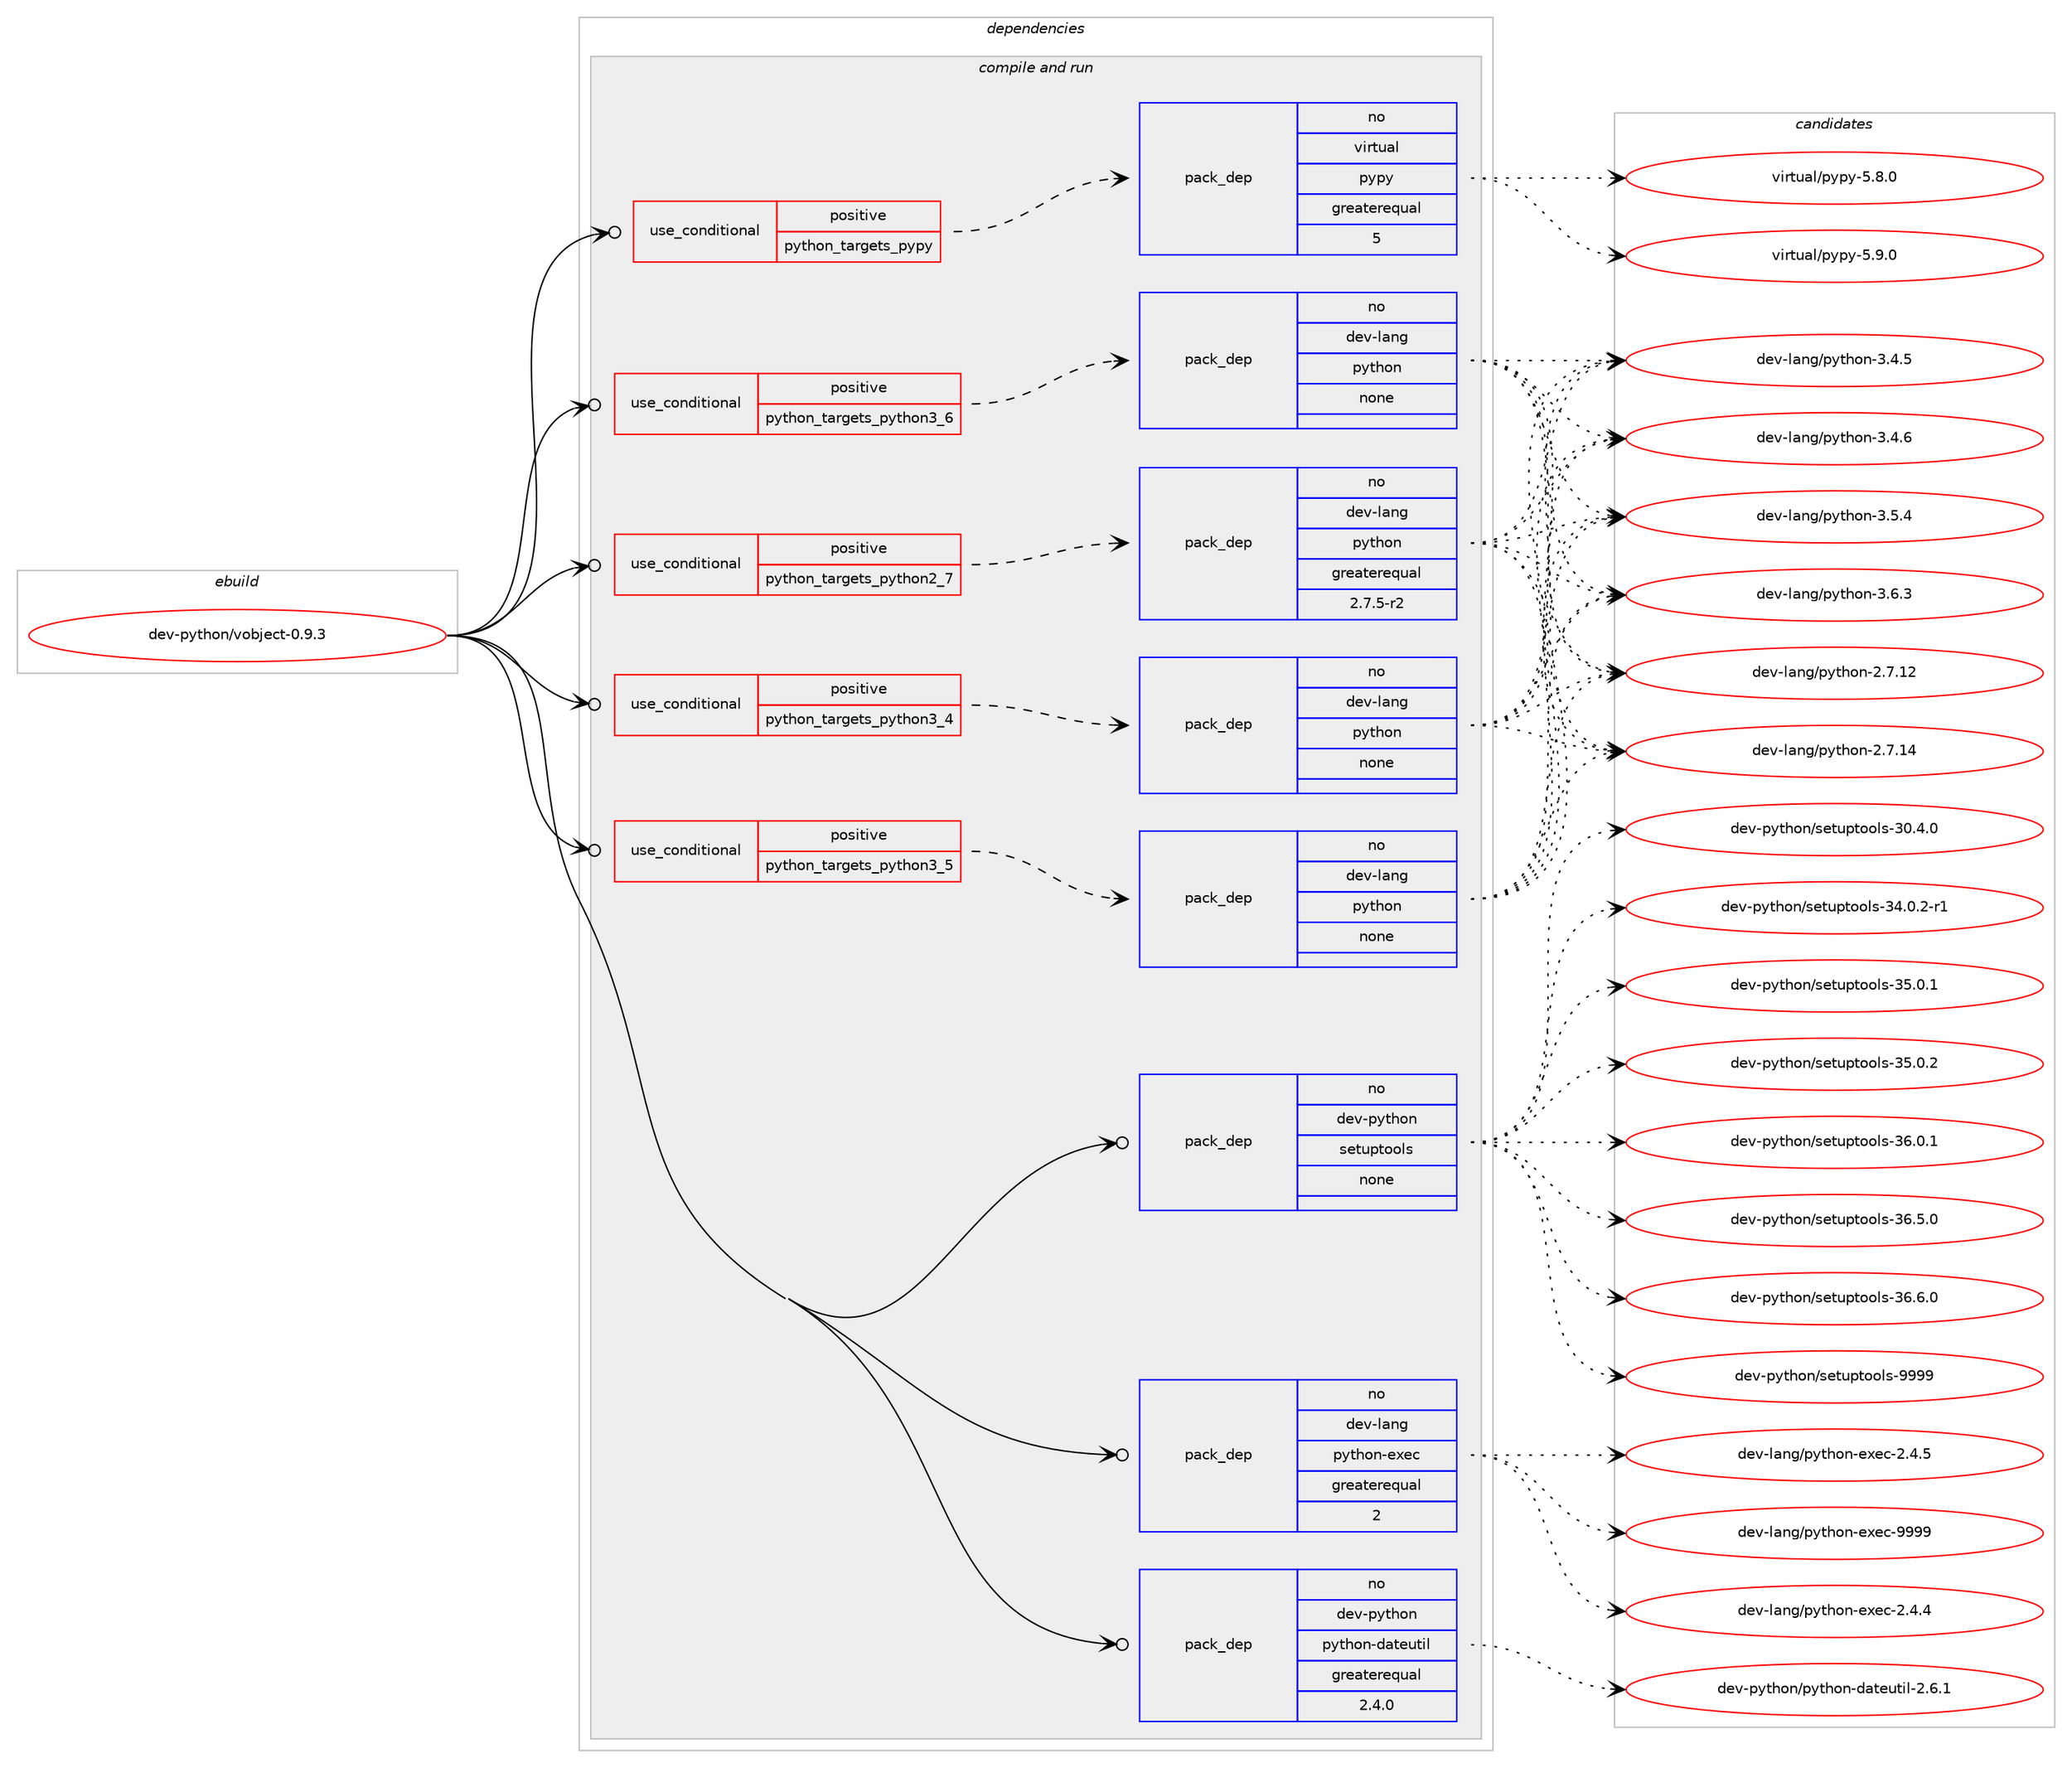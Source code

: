 digraph prolog {

# *************
# Graph options
# *************

newrank=true;
concentrate=true;
compound=true;
graph [rankdir=LR,fontname=Helvetica,fontsize=10,ranksep=1.5];#, ranksep=2.5, nodesep=0.2];
edge  [arrowhead=vee];
node  [fontname=Helvetica,fontsize=10];

# **********
# The ebuild
# **********

subgraph cluster_leftcol {
color=gray;
rank=same;
label=<<i>ebuild</i>>;
id [label="dev-python/vobject-0.9.3", color=red, width=4, href="../dev-python/vobject-0.9.3.svg"];
}

# ****************
# The dependencies
# ****************

subgraph cluster_midcol {
color=gray;
label=<<i>dependencies</i>>;
subgraph cluster_compile {
fillcolor="#eeeeee";
style=filled;
label=<<i>compile</i>>;
}
subgraph cluster_compileandrun {
fillcolor="#eeeeee";
style=filled;
label=<<i>compile and run</i>>;
subgraph cond43515 {
dependency193049 [label=<<TABLE BORDER="0" CELLBORDER="1" CELLSPACING="0" CELLPADDING="4"><TR><TD ROWSPAN="3" CELLPADDING="10">use_conditional</TD></TR><TR><TD>positive</TD></TR><TR><TD>python_targets_pypy</TD></TR></TABLE>>, shape=none, color=red];
subgraph pack145572 {
dependency193050 [label=<<TABLE BORDER="0" CELLBORDER="1" CELLSPACING="0" CELLPADDING="4" WIDTH="220"><TR><TD ROWSPAN="6" CELLPADDING="30">pack_dep</TD></TR><TR><TD WIDTH="110">no</TD></TR><TR><TD>virtual</TD></TR><TR><TD>pypy</TD></TR><TR><TD>greaterequal</TD></TR><TR><TD>5</TD></TR></TABLE>>, shape=none, color=blue];
}
dependency193049:e -> dependency193050:w [weight=20,style="dashed",arrowhead="vee"];
}
id:e -> dependency193049:w [weight=20,style="solid",arrowhead="odotvee"];
subgraph cond43516 {
dependency193051 [label=<<TABLE BORDER="0" CELLBORDER="1" CELLSPACING="0" CELLPADDING="4"><TR><TD ROWSPAN="3" CELLPADDING="10">use_conditional</TD></TR><TR><TD>positive</TD></TR><TR><TD>python_targets_python2_7</TD></TR></TABLE>>, shape=none, color=red];
subgraph pack145573 {
dependency193052 [label=<<TABLE BORDER="0" CELLBORDER="1" CELLSPACING="0" CELLPADDING="4" WIDTH="220"><TR><TD ROWSPAN="6" CELLPADDING="30">pack_dep</TD></TR><TR><TD WIDTH="110">no</TD></TR><TR><TD>dev-lang</TD></TR><TR><TD>python</TD></TR><TR><TD>greaterequal</TD></TR><TR><TD>2.7.5-r2</TD></TR></TABLE>>, shape=none, color=blue];
}
dependency193051:e -> dependency193052:w [weight=20,style="dashed",arrowhead="vee"];
}
id:e -> dependency193051:w [weight=20,style="solid",arrowhead="odotvee"];
subgraph cond43517 {
dependency193053 [label=<<TABLE BORDER="0" CELLBORDER="1" CELLSPACING="0" CELLPADDING="4"><TR><TD ROWSPAN="3" CELLPADDING="10">use_conditional</TD></TR><TR><TD>positive</TD></TR><TR><TD>python_targets_python3_4</TD></TR></TABLE>>, shape=none, color=red];
subgraph pack145574 {
dependency193054 [label=<<TABLE BORDER="0" CELLBORDER="1" CELLSPACING="0" CELLPADDING="4" WIDTH="220"><TR><TD ROWSPAN="6" CELLPADDING="30">pack_dep</TD></TR><TR><TD WIDTH="110">no</TD></TR><TR><TD>dev-lang</TD></TR><TR><TD>python</TD></TR><TR><TD>none</TD></TR><TR><TD></TD></TR></TABLE>>, shape=none, color=blue];
}
dependency193053:e -> dependency193054:w [weight=20,style="dashed",arrowhead="vee"];
}
id:e -> dependency193053:w [weight=20,style="solid",arrowhead="odotvee"];
subgraph cond43518 {
dependency193055 [label=<<TABLE BORDER="0" CELLBORDER="1" CELLSPACING="0" CELLPADDING="4"><TR><TD ROWSPAN="3" CELLPADDING="10">use_conditional</TD></TR><TR><TD>positive</TD></TR><TR><TD>python_targets_python3_5</TD></TR></TABLE>>, shape=none, color=red];
subgraph pack145575 {
dependency193056 [label=<<TABLE BORDER="0" CELLBORDER="1" CELLSPACING="0" CELLPADDING="4" WIDTH="220"><TR><TD ROWSPAN="6" CELLPADDING="30">pack_dep</TD></TR><TR><TD WIDTH="110">no</TD></TR><TR><TD>dev-lang</TD></TR><TR><TD>python</TD></TR><TR><TD>none</TD></TR><TR><TD></TD></TR></TABLE>>, shape=none, color=blue];
}
dependency193055:e -> dependency193056:w [weight=20,style="dashed",arrowhead="vee"];
}
id:e -> dependency193055:w [weight=20,style="solid",arrowhead="odotvee"];
subgraph cond43519 {
dependency193057 [label=<<TABLE BORDER="0" CELLBORDER="1" CELLSPACING="0" CELLPADDING="4"><TR><TD ROWSPAN="3" CELLPADDING="10">use_conditional</TD></TR><TR><TD>positive</TD></TR><TR><TD>python_targets_python3_6</TD></TR></TABLE>>, shape=none, color=red];
subgraph pack145576 {
dependency193058 [label=<<TABLE BORDER="0" CELLBORDER="1" CELLSPACING="0" CELLPADDING="4" WIDTH="220"><TR><TD ROWSPAN="6" CELLPADDING="30">pack_dep</TD></TR><TR><TD WIDTH="110">no</TD></TR><TR><TD>dev-lang</TD></TR><TR><TD>python</TD></TR><TR><TD>none</TD></TR><TR><TD></TD></TR></TABLE>>, shape=none, color=blue];
}
dependency193057:e -> dependency193058:w [weight=20,style="dashed",arrowhead="vee"];
}
id:e -> dependency193057:w [weight=20,style="solid",arrowhead="odotvee"];
subgraph pack145577 {
dependency193059 [label=<<TABLE BORDER="0" CELLBORDER="1" CELLSPACING="0" CELLPADDING="4" WIDTH="220"><TR><TD ROWSPAN="6" CELLPADDING="30">pack_dep</TD></TR><TR><TD WIDTH="110">no</TD></TR><TR><TD>dev-lang</TD></TR><TR><TD>python-exec</TD></TR><TR><TD>greaterequal</TD></TR><TR><TD>2</TD></TR></TABLE>>, shape=none, color=blue];
}
id:e -> dependency193059:w [weight=20,style="solid",arrowhead="odotvee"];
subgraph pack145578 {
dependency193060 [label=<<TABLE BORDER="0" CELLBORDER="1" CELLSPACING="0" CELLPADDING="4" WIDTH="220"><TR><TD ROWSPAN="6" CELLPADDING="30">pack_dep</TD></TR><TR><TD WIDTH="110">no</TD></TR><TR><TD>dev-python</TD></TR><TR><TD>python-dateutil</TD></TR><TR><TD>greaterequal</TD></TR><TR><TD>2.4.0</TD></TR></TABLE>>, shape=none, color=blue];
}
id:e -> dependency193060:w [weight=20,style="solid",arrowhead="odotvee"];
subgraph pack145579 {
dependency193061 [label=<<TABLE BORDER="0" CELLBORDER="1" CELLSPACING="0" CELLPADDING="4" WIDTH="220"><TR><TD ROWSPAN="6" CELLPADDING="30">pack_dep</TD></TR><TR><TD WIDTH="110">no</TD></TR><TR><TD>dev-python</TD></TR><TR><TD>setuptools</TD></TR><TR><TD>none</TD></TR><TR><TD></TD></TR></TABLE>>, shape=none, color=blue];
}
id:e -> dependency193061:w [weight=20,style="solid",arrowhead="odotvee"];
}
subgraph cluster_run {
fillcolor="#eeeeee";
style=filled;
label=<<i>run</i>>;
}
}

# **************
# The candidates
# **************

subgraph cluster_choices {
rank=same;
color=gray;
label=<<i>candidates</i>>;

subgraph choice145572 {
color=black;
nodesep=1;
choice1181051141161179710847112121112121455346564648 [label="virtual/pypy-5.8.0", color=red, width=4,href="../virtual/pypy-5.8.0.svg"];
choice1181051141161179710847112121112121455346574648 [label="virtual/pypy-5.9.0", color=red, width=4,href="../virtual/pypy-5.9.0.svg"];
dependency193050:e -> choice1181051141161179710847112121112121455346564648:w [style=dotted,weight="100"];
dependency193050:e -> choice1181051141161179710847112121112121455346574648:w [style=dotted,weight="100"];
}
subgraph choice145573 {
color=black;
nodesep=1;
choice10010111845108971101034711212111610411111045504655464950 [label="dev-lang/python-2.7.12", color=red, width=4,href="../dev-lang/python-2.7.12.svg"];
choice10010111845108971101034711212111610411111045504655464952 [label="dev-lang/python-2.7.14", color=red, width=4,href="../dev-lang/python-2.7.14.svg"];
choice100101118451089711010347112121116104111110455146524653 [label="dev-lang/python-3.4.5", color=red, width=4,href="../dev-lang/python-3.4.5.svg"];
choice100101118451089711010347112121116104111110455146524654 [label="dev-lang/python-3.4.6", color=red, width=4,href="../dev-lang/python-3.4.6.svg"];
choice100101118451089711010347112121116104111110455146534652 [label="dev-lang/python-3.5.4", color=red, width=4,href="../dev-lang/python-3.5.4.svg"];
choice100101118451089711010347112121116104111110455146544651 [label="dev-lang/python-3.6.3", color=red, width=4,href="../dev-lang/python-3.6.3.svg"];
dependency193052:e -> choice10010111845108971101034711212111610411111045504655464950:w [style=dotted,weight="100"];
dependency193052:e -> choice10010111845108971101034711212111610411111045504655464952:w [style=dotted,weight="100"];
dependency193052:e -> choice100101118451089711010347112121116104111110455146524653:w [style=dotted,weight="100"];
dependency193052:e -> choice100101118451089711010347112121116104111110455146524654:w [style=dotted,weight="100"];
dependency193052:e -> choice100101118451089711010347112121116104111110455146534652:w [style=dotted,weight="100"];
dependency193052:e -> choice100101118451089711010347112121116104111110455146544651:w [style=dotted,weight="100"];
}
subgraph choice145574 {
color=black;
nodesep=1;
choice10010111845108971101034711212111610411111045504655464950 [label="dev-lang/python-2.7.12", color=red, width=4,href="../dev-lang/python-2.7.12.svg"];
choice10010111845108971101034711212111610411111045504655464952 [label="dev-lang/python-2.7.14", color=red, width=4,href="../dev-lang/python-2.7.14.svg"];
choice100101118451089711010347112121116104111110455146524653 [label="dev-lang/python-3.4.5", color=red, width=4,href="../dev-lang/python-3.4.5.svg"];
choice100101118451089711010347112121116104111110455146524654 [label="dev-lang/python-3.4.6", color=red, width=4,href="../dev-lang/python-3.4.6.svg"];
choice100101118451089711010347112121116104111110455146534652 [label="dev-lang/python-3.5.4", color=red, width=4,href="../dev-lang/python-3.5.4.svg"];
choice100101118451089711010347112121116104111110455146544651 [label="dev-lang/python-3.6.3", color=red, width=4,href="../dev-lang/python-3.6.3.svg"];
dependency193054:e -> choice10010111845108971101034711212111610411111045504655464950:w [style=dotted,weight="100"];
dependency193054:e -> choice10010111845108971101034711212111610411111045504655464952:w [style=dotted,weight="100"];
dependency193054:e -> choice100101118451089711010347112121116104111110455146524653:w [style=dotted,weight="100"];
dependency193054:e -> choice100101118451089711010347112121116104111110455146524654:w [style=dotted,weight="100"];
dependency193054:e -> choice100101118451089711010347112121116104111110455146534652:w [style=dotted,weight="100"];
dependency193054:e -> choice100101118451089711010347112121116104111110455146544651:w [style=dotted,weight="100"];
}
subgraph choice145575 {
color=black;
nodesep=1;
choice10010111845108971101034711212111610411111045504655464950 [label="dev-lang/python-2.7.12", color=red, width=4,href="../dev-lang/python-2.7.12.svg"];
choice10010111845108971101034711212111610411111045504655464952 [label="dev-lang/python-2.7.14", color=red, width=4,href="../dev-lang/python-2.7.14.svg"];
choice100101118451089711010347112121116104111110455146524653 [label="dev-lang/python-3.4.5", color=red, width=4,href="../dev-lang/python-3.4.5.svg"];
choice100101118451089711010347112121116104111110455146524654 [label="dev-lang/python-3.4.6", color=red, width=4,href="../dev-lang/python-3.4.6.svg"];
choice100101118451089711010347112121116104111110455146534652 [label="dev-lang/python-3.5.4", color=red, width=4,href="../dev-lang/python-3.5.4.svg"];
choice100101118451089711010347112121116104111110455146544651 [label="dev-lang/python-3.6.3", color=red, width=4,href="../dev-lang/python-3.6.3.svg"];
dependency193056:e -> choice10010111845108971101034711212111610411111045504655464950:w [style=dotted,weight="100"];
dependency193056:e -> choice10010111845108971101034711212111610411111045504655464952:w [style=dotted,weight="100"];
dependency193056:e -> choice100101118451089711010347112121116104111110455146524653:w [style=dotted,weight="100"];
dependency193056:e -> choice100101118451089711010347112121116104111110455146524654:w [style=dotted,weight="100"];
dependency193056:e -> choice100101118451089711010347112121116104111110455146534652:w [style=dotted,weight="100"];
dependency193056:e -> choice100101118451089711010347112121116104111110455146544651:w [style=dotted,weight="100"];
}
subgraph choice145576 {
color=black;
nodesep=1;
choice10010111845108971101034711212111610411111045504655464950 [label="dev-lang/python-2.7.12", color=red, width=4,href="../dev-lang/python-2.7.12.svg"];
choice10010111845108971101034711212111610411111045504655464952 [label="dev-lang/python-2.7.14", color=red, width=4,href="../dev-lang/python-2.7.14.svg"];
choice100101118451089711010347112121116104111110455146524653 [label="dev-lang/python-3.4.5", color=red, width=4,href="../dev-lang/python-3.4.5.svg"];
choice100101118451089711010347112121116104111110455146524654 [label="dev-lang/python-3.4.6", color=red, width=4,href="../dev-lang/python-3.4.6.svg"];
choice100101118451089711010347112121116104111110455146534652 [label="dev-lang/python-3.5.4", color=red, width=4,href="../dev-lang/python-3.5.4.svg"];
choice100101118451089711010347112121116104111110455146544651 [label="dev-lang/python-3.6.3", color=red, width=4,href="../dev-lang/python-3.6.3.svg"];
dependency193058:e -> choice10010111845108971101034711212111610411111045504655464950:w [style=dotted,weight="100"];
dependency193058:e -> choice10010111845108971101034711212111610411111045504655464952:w [style=dotted,weight="100"];
dependency193058:e -> choice100101118451089711010347112121116104111110455146524653:w [style=dotted,weight="100"];
dependency193058:e -> choice100101118451089711010347112121116104111110455146524654:w [style=dotted,weight="100"];
dependency193058:e -> choice100101118451089711010347112121116104111110455146534652:w [style=dotted,weight="100"];
dependency193058:e -> choice100101118451089711010347112121116104111110455146544651:w [style=dotted,weight="100"];
}
subgraph choice145577 {
color=black;
nodesep=1;
choice1001011184510897110103471121211161041111104510112010199455046524652 [label="dev-lang/python-exec-2.4.4", color=red, width=4,href="../dev-lang/python-exec-2.4.4.svg"];
choice1001011184510897110103471121211161041111104510112010199455046524653 [label="dev-lang/python-exec-2.4.5", color=red, width=4,href="../dev-lang/python-exec-2.4.5.svg"];
choice10010111845108971101034711212111610411111045101120101994557575757 [label="dev-lang/python-exec-9999", color=red, width=4,href="../dev-lang/python-exec-9999.svg"];
dependency193059:e -> choice1001011184510897110103471121211161041111104510112010199455046524652:w [style=dotted,weight="100"];
dependency193059:e -> choice1001011184510897110103471121211161041111104510112010199455046524653:w [style=dotted,weight="100"];
dependency193059:e -> choice10010111845108971101034711212111610411111045101120101994557575757:w [style=dotted,weight="100"];
}
subgraph choice145578 {
color=black;
nodesep=1;
choice10010111845112121116104111110471121211161041111104510097116101117116105108455046544649 [label="dev-python/python-dateutil-2.6.1", color=red, width=4,href="../dev-python/python-dateutil-2.6.1.svg"];
dependency193060:e -> choice10010111845112121116104111110471121211161041111104510097116101117116105108455046544649:w [style=dotted,weight="100"];
}
subgraph choice145579 {
color=black;
nodesep=1;
choice100101118451121211161041111104711510111611711211611111110811545514846524648 [label="dev-python/setuptools-30.4.0", color=red, width=4,href="../dev-python/setuptools-30.4.0.svg"];
choice1001011184511212111610411111047115101116117112116111111108115455152464846504511449 [label="dev-python/setuptools-34.0.2-r1", color=red, width=4,href="../dev-python/setuptools-34.0.2-r1.svg"];
choice100101118451121211161041111104711510111611711211611111110811545515346484649 [label="dev-python/setuptools-35.0.1", color=red, width=4,href="../dev-python/setuptools-35.0.1.svg"];
choice100101118451121211161041111104711510111611711211611111110811545515346484650 [label="dev-python/setuptools-35.0.2", color=red, width=4,href="../dev-python/setuptools-35.0.2.svg"];
choice100101118451121211161041111104711510111611711211611111110811545515446484649 [label="dev-python/setuptools-36.0.1", color=red, width=4,href="../dev-python/setuptools-36.0.1.svg"];
choice100101118451121211161041111104711510111611711211611111110811545515446534648 [label="dev-python/setuptools-36.5.0", color=red, width=4,href="../dev-python/setuptools-36.5.0.svg"];
choice100101118451121211161041111104711510111611711211611111110811545515446544648 [label="dev-python/setuptools-36.6.0", color=red, width=4,href="../dev-python/setuptools-36.6.0.svg"];
choice10010111845112121116104111110471151011161171121161111111081154557575757 [label="dev-python/setuptools-9999", color=red, width=4,href="../dev-python/setuptools-9999.svg"];
dependency193061:e -> choice100101118451121211161041111104711510111611711211611111110811545514846524648:w [style=dotted,weight="100"];
dependency193061:e -> choice1001011184511212111610411111047115101116117112116111111108115455152464846504511449:w [style=dotted,weight="100"];
dependency193061:e -> choice100101118451121211161041111104711510111611711211611111110811545515346484649:w [style=dotted,weight="100"];
dependency193061:e -> choice100101118451121211161041111104711510111611711211611111110811545515346484650:w [style=dotted,weight="100"];
dependency193061:e -> choice100101118451121211161041111104711510111611711211611111110811545515446484649:w [style=dotted,weight="100"];
dependency193061:e -> choice100101118451121211161041111104711510111611711211611111110811545515446534648:w [style=dotted,weight="100"];
dependency193061:e -> choice100101118451121211161041111104711510111611711211611111110811545515446544648:w [style=dotted,weight="100"];
dependency193061:e -> choice10010111845112121116104111110471151011161171121161111111081154557575757:w [style=dotted,weight="100"];
}
}

}
